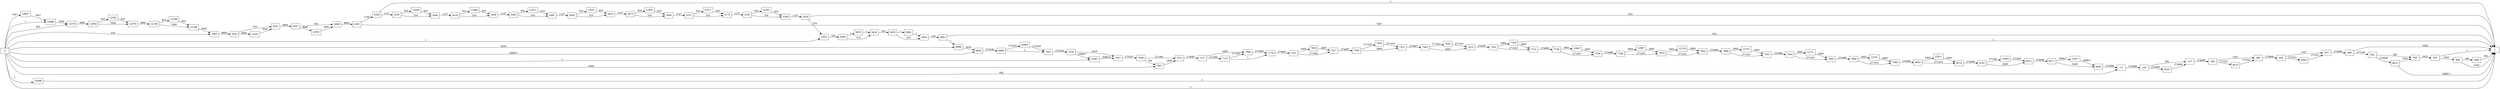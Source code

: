digraph {
	graph [rankdir=LR]
	node [shape=rectangle]
	12 -> 126 [label=274668]
	126 -> 147 [label=582]
	126 -> 8555 [label=274086]
	147 -> 364 [label=274668]
	364 -> 385 [label=1347]
	364 -> 8575 [label=273321]
	385 -> 436 [label=274668]
	436 -> 457 [label=1347]
	436 -> 8595 [label=273321]
	457 -> 498 [label=274668]
	498 -> 1 [label=3428]
	498 -> 544 [label=271240]
	544 -> 565 [label=582]
	544 -> 8615 [label=270658]
	565 -> 632 [label=2423]
	632 -> 1 [label=1]
	632 -> 666 [label=2422]
	666 -> 1 [label=1840]
	666 -> 1982 [label=582]
	1982 -> 1 [label=582]
	1983 -> 2020 [label=8805]
	2020 -> 2041 [label=324]
	2020 -> 12341 [label=8481]
	2041 -> 2047 [label=8805]
	2047 -> 2068 [label=324]
	2047 -> 12361 [label=8481]
	2068 -> 2305 [label=8805]
	2305 -> 1 [label=7657]
	2305 -> 2329 [label=1148]
	2329 -> 1 [label=1]
	2329 -> 2339 [label=1147]
	2339 -> 2400 [label=324]
	2339 -> 12459 [label=823]
	2400 -> 2418 [label=1147]
	2418 -> 2448 [label=324]
	2418 -> 12488 [label=823]
	2448 -> 2463 [label=1147]
	2463 -> 2487 [label=324]
	2463 -> 12511 [label=823]
	2487 -> 2602 [label=1147]
	2602 -> 2623 [label=324]
	2602 -> 12531 [label=823]
	2623 -> 2673 [label=1147]
	2673 -> 2694 [label=324]
	2673 -> 12551 [label=823]
	2694 -> 3151 [label=1147]
	3151 -> 3172 [label=324]
	3151 -> 12571 [label=823]
	3172 -> 3185 [label=1147]
	3185 -> 3206 [label=324]
	3185 -> 12591 [label=823]
	3206 -> 3220 [label=1147]
	3220 -> 1 [label=823]
	3220 -> 3552 [label=324]
	3552 -> 3599 [label=325]
	3599 -> 3626 [label=324]
	3599 -> 5970 [label=1]
	3626 -> 3833 [label=325]
	3833 -> 3854 [label=324]
	3833 -> 5990 [label=1]
	3854 -> 3963 [label=325]
	3963 -> 1 [label=324]
	3963 -> 6899 [label=1]
	5970 -> 3626 [label=1]
	5990 -> 3854 [label=1]
	6899 -> 6965 [label=3429]
	6965 -> 6986 [label=272246]
	6986 -> 7007 [label=1]
	6986 -> 10663 [label=272245]
	7007 -> 7016 [label=272246]
	7016 -> 7037 [label=3429]
	7016 -> 10597 [label=268817]
	7037 -> 7049 [label=272247]
	7049 -> 7067 [label=766]
	7049 -> 7073 [label=271481]
	7067 -> 7073 [label=2606]
	7073 -> 7137 [label=274087]
	7137 -> 7157 [label=271482]
	7137 -> 7580 [label=2605]
	7157 -> 7580 [label=271481]
	7157 -> 7178 [label=1]
	7178 -> 7181 [label=274087]
	7181 -> 7217 [label=271482]
	7181 -> 7634 [label=2605]
	7217 -> 7300 [label=274087]
	7300 -> 7321 [label=2664]
	7300 -> 7654 [label=271423]
	7321 -> 7383 [label=274087]
	7383 -> 7415 [label=2664]
	7383 -> 7685 [label=271423]
	7415 -> 7542 [label=274087]
	7542 -> 7559 [label=2664]
	7542 -> 7723 [label=271423]
	7559 -> 1 [label=1]
	7559 -> 7723 [label=2663]
	7580 -> 7178 [label=274086]
	7634 -> 7217 [label=2605]
	7654 -> 7321 [label=271423]
	7685 -> 7415 [label=271423]
	7723 -> 7738 [label=274086]
	7738 -> 7759 [label=271423]
	7738 -> 12667 [label=2663]
	7759 -> 7798 [label=274086]
	7798 -> 7819 [label=271423]
	7798 -> 12687 [label=2663]
	7819 -> 7852 [label=271423]
	7819 -> 12719 [label=2663]
	7852 -> 7889 [label=274086]
	7889 -> 7922 [label=271423]
	7889 -> 12751 [label=2663]
	7922 -> 7924 [label=274086]
	7924 -> 7945 [label=271423]
	7924 -> 12771 [label=2663]
	7945 -> 7968 [label=274086]
	7968 -> 7989 [label=271423]
	7968 -> 12791 [label=2663]
	7989 -> 8053 [label=274086]
	8053 -> 8074 [label=271423]
	8053 -> 12811 [label=2663]
	8074 -> 8191 [label=274086]
	8191 -> 8212 [label=2605]
	8191 -> 10643 [label=271481]
	8212 -> 8471 [label=274086]
	8471 -> 8492 [label=5269]
	8471 -> 12627 [label=268817]
	8492 -> 12 [label=274086]
	8555 -> 147 [label=274086]
	8575 -> 385 [label=273321]
	8595 -> 457 [label=273321]
	8615 -> 565 [label=1841]
	8615 -> 1 [label=268817]
	10596 -> 1 [label=1]
	10597 -> 7037 [label=268818]
	10643 -> 8212 [label=271481]
	10663 -> 7007 [label=272245]
	10687 -> 10688 [label=7657]
	10688 -> 11578 [label=7658]
	11578 -> 12054 [label=8481]
	12054 -> 12076 [label=7658]
	12054 -> 12382 [label=823]
	12076 -> 12149 [label=8481]
	12149 -> 12168 [label=7658]
	12149 -> 12399 [label=823]
	12168 -> 1983 [label=8481]
	12341 -> 2041 [label=8481]
	12361 -> 2068 [label=8481]
	12382 -> 12076 [label=823]
	12399 -> 12168 [label=823]
	12459 -> 2400 [label=823]
	12488 -> 2448 [label=823]
	12511 -> 2487 [label=823]
	12531 -> 2623 [label=823]
	12551 -> 2694 [label=823]
	12571 -> 3172 [label=823]
	12591 -> 3206 [label=823]
	12627 -> 8492 [label=268817]
	12667 -> 7759 [label=2663]
	12687 -> 7819 [label=2663]
	12719 -> 7852 [label=2663]
	12751 -> 7922 [label=2663]
	12771 -> 7945 [label=2663]
	12791 -> 7989 [label=2663]
	12811 -> 8074 [label=2663]
	0 -> 1983 [label=324]
	0 -> 3552 [label=1]
	0 -> 7067 [label=1840]
	0 -> 10597 [label=1]
	0 -> 6899 [label=3428]
	0 -> 11578 [label=823]
	0 -> 10688 [label=1]
	0 -> 6965 [label=268817]
	0 -> 12 [label=582]
	0 -> 1 [label=1]
	0 -> 10596 [label=1]
	0 -> 10687 [label=7657]
}
